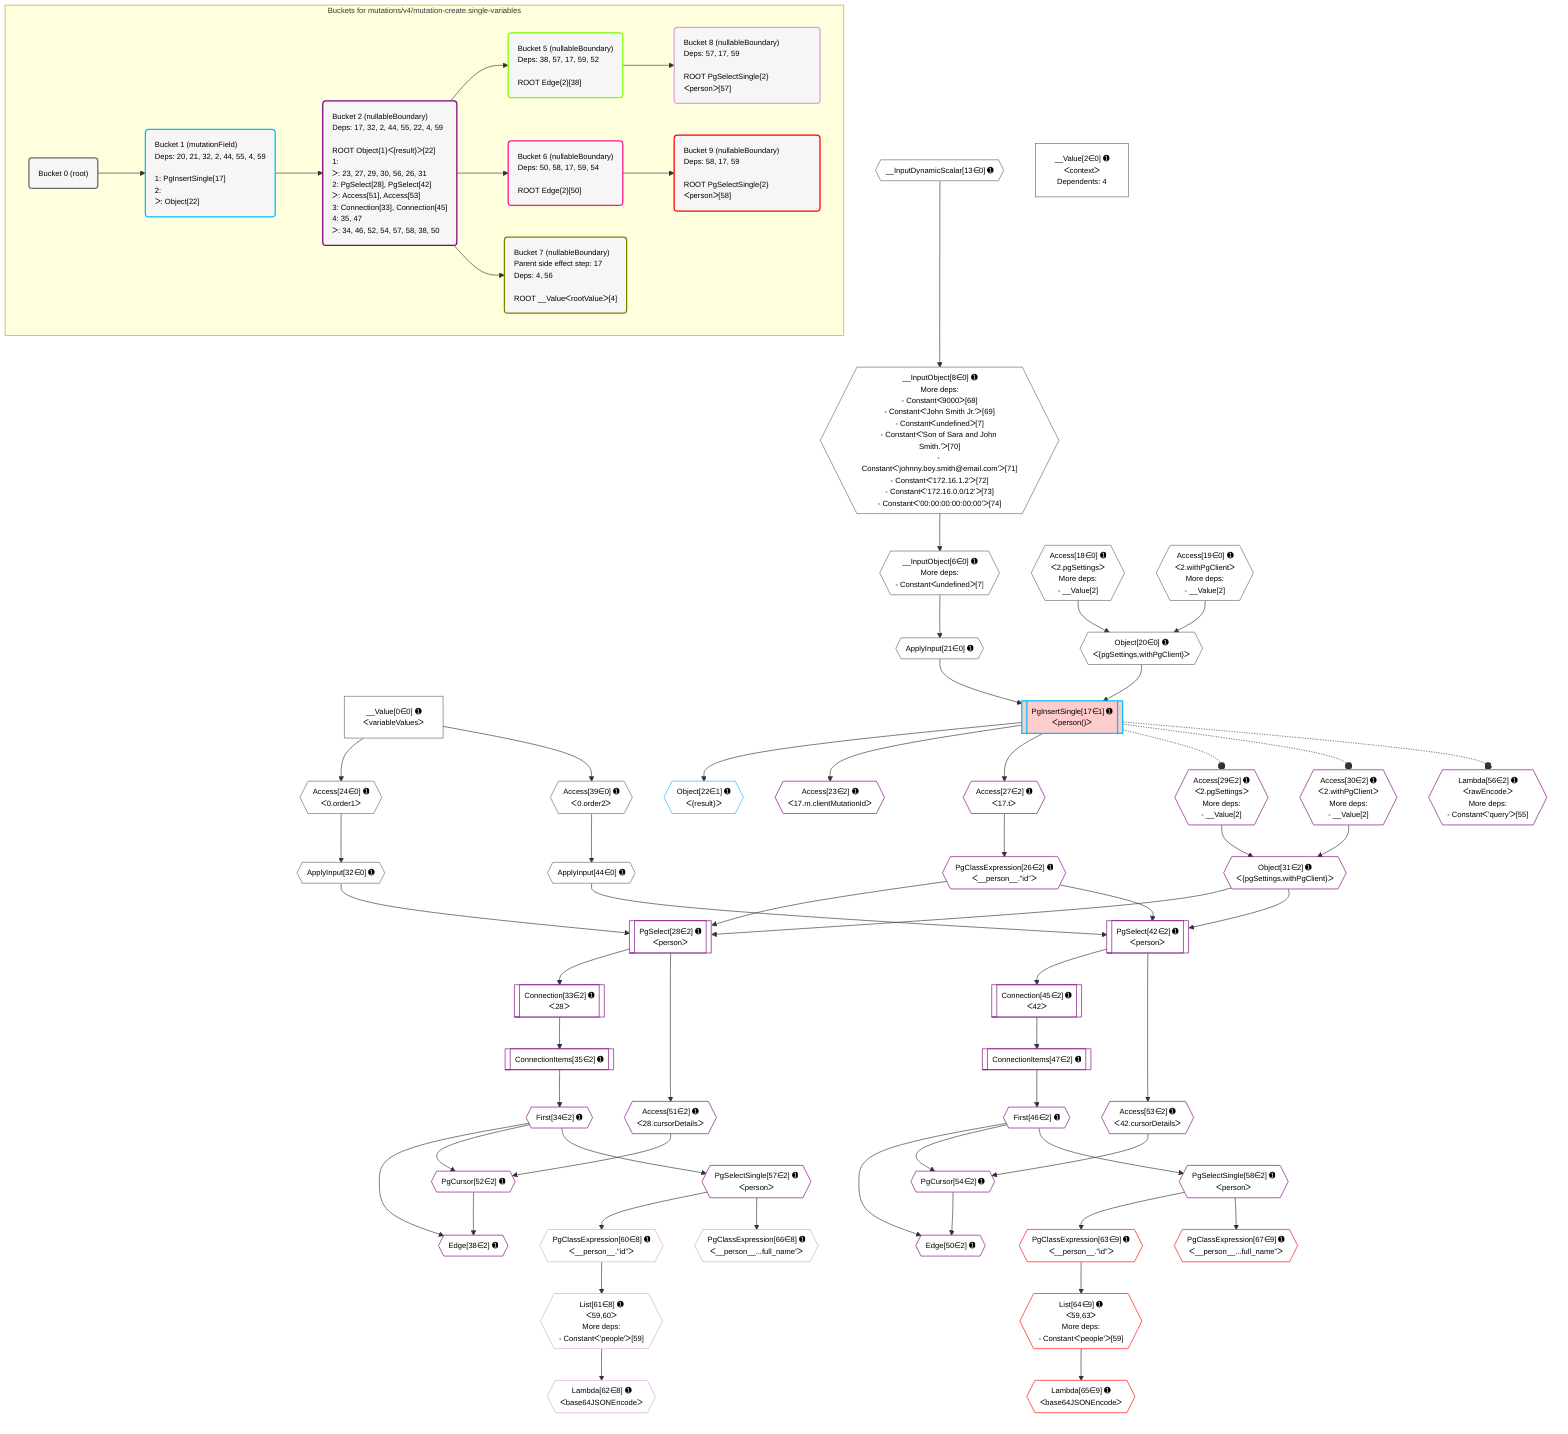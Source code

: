 %%{init: {'themeVariables': { 'fontSize': '12px'}}}%%
graph TD
    classDef path fill:#eee,stroke:#000,color:#000
    classDef plan fill:#fff,stroke-width:1px,color:#000
    classDef itemplan fill:#fff,stroke-width:2px,color:#000
    classDef unbatchedplan fill:#dff,stroke-width:1px,color:#000
    classDef sideeffectplan fill:#fcc,stroke-width:2px,color:#000
    classDef bucket fill:#f6f6f6,color:#000,stroke-width:2px,text-align:left

    subgraph "Buckets for mutations/v4/mutation-create.single-variables"
    Bucket0("Bucket 0 (root)"):::bucket
    Bucket1("Bucket 1 (mutationField)<br />Deps: 20, 21, 32, 2, 44, 55, 4, 59<br /><br />1: PgInsertSingle[17]<br />2: <br />ᐳ: Object[22]"):::bucket
    Bucket2("Bucket 2 (nullableBoundary)<br />Deps: 17, 32, 2, 44, 55, 22, 4, 59<br /><br />ROOT Object{1}ᐸ{result}ᐳ[22]<br />1: <br />ᐳ: 23, 27, 29, 30, 56, 26, 31<br />2: PgSelect[28], PgSelect[42]<br />ᐳ: Access[51], Access[53]<br />3: Connection[33], Connection[45]<br />4: 35, 47<br />ᐳ: 34, 46, 52, 54, 57, 58, 38, 50"):::bucket
    Bucket5("Bucket 5 (nullableBoundary)<br />Deps: 38, 57, 17, 59, 52<br /><br />ROOT Edge{2}[38]"):::bucket
    Bucket6("Bucket 6 (nullableBoundary)<br />Deps: 50, 58, 17, 59, 54<br /><br />ROOT Edge{2}[50]"):::bucket
    Bucket7("Bucket 7 (nullableBoundary)<br />Parent side effect step: 17<br />Deps: 4, 56<br /><br />ROOT __ValueᐸrootValueᐳ[4]"):::bucket
    Bucket8("Bucket 8 (nullableBoundary)<br />Deps: 57, 17, 59<br /><br />ROOT PgSelectSingle{2}ᐸpersonᐳ[57]"):::bucket
    Bucket9("Bucket 9 (nullableBoundary)<br />Deps: 58, 17, 59<br /><br />ROOT PgSelectSingle{2}ᐸpersonᐳ[58]"):::bucket
    end
    Bucket0 --> Bucket1
    Bucket1 --> Bucket2
    Bucket2 --> Bucket5 & Bucket6 & Bucket7
    Bucket5 --> Bucket8
    Bucket6 --> Bucket9

    %% plan dependencies
    __InputObject8{{"__InputObject[8∈0] ➊<br />More deps:<br />- Constantᐸ9000ᐳ[68]<br />- Constantᐸ'John Smith Jr.'ᐳ[69]<br />- Constantᐸundefinedᐳ[7]<br />- Constantᐸ'Son of Sara and John Smith.'ᐳ[70]<br />- Constantᐸ'johnny.boy.smith@email.com'ᐳ[71]<br />- Constantᐸ'172.16.1.2'ᐳ[72]<br />- Constantᐸ'172.16.0.0/12'ᐳ[73]<br />- Constantᐸ'00:00:00:00:00:00'ᐳ[74]"}}:::plan
    __InputDynamicScalar13{{"__InputDynamicScalar[13∈0] ➊"}}:::plan
    __InputDynamicScalar13 --> __InputObject8
    __InputObject6{{"__InputObject[6∈0] ➊<br />More deps:<br />- Constantᐸundefinedᐳ[7]"}}:::plan
    __InputObject8 --> __InputObject6
    Object20{{"Object[20∈0] ➊<br />ᐸ{pgSettings,withPgClient}ᐳ"}}:::plan
    Access18{{"Access[18∈0] ➊<br />ᐸ2.pgSettingsᐳ<br />More deps:<br />- __Value[2]"}}:::plan
    Access19{{"Access[19∈0] ➊<br />ᐸ2.withPgClientᐳ<br />More deps:<br />- __Value[2]"}}:::plan
    Access18 & Access19 --> Object20
    ApplyInput21{{"ApplyInput[21∈0] ➊"}}:::plan
    __InputObject6 --> ApplyInput21
    Access24{{"Access[24∈0] ➊<br />ᐸ0.order1ᐳ"}}:::plan
    __Value0["__Value[0∈0] ➊<br />ᐸvariableValuesᐳ"]:::plan
    __Value0 --> Access24
    ApplyInput32{{"ApplyInput[32∈0] ➊"}}:::plan
    Access24 --> ApplyInput32
    Access39{{"Access[39∈0] ➊<br />ᐸ0.order2ᐳ"}}:::plan
    __Value0 --> Access39
    ApplyInput44{{"ApplyInput[44∈0] ➊"}}:::plan
    Access39 --> ApplyInput44
    __Value2["__Value[2∈0] ➊<br />ᐸcontextᐳ<br />Dependents: 4"]:::plan
    PgInsertSingle17[["PgInsertSingle[17∈1] ➊<br />ᐸperson()ᐳ"]]:::sideeffectplan
    Object20 & ApplyInput21 --> PgInsertSingle17
    Object22{{"Object[22∈1] ➊<br />ᐸ{result}ᐳ"}}:::plan
    PgInsertSingle17 --> Object22
    PgSelect28[["PgSelect[28∈2] ➊<br />ᐸpersonᐳ"]]:::plan
    Object31{{"Object[31∈2] ➊<br />ᐸ{pgSettings,withPgClient}ᐳ"}}:::plan
    PgClassExpression26{{"PgClassExpression[26∈2] ➊<br />ᐸ__person__.”id”ᐳ"}}:::plan
    Object31 & PgClassExpression26 & ApplyInput32 --> PgSelect28
    PgSelect42[["PgSelect[42∈2] ➊<br />ᐸpersonᐳ"]]:::plan
    Object31 & PgClassExpression26 & ApplyInput44 --> PgSelect42
    Access29{{"Access[29∈2] ➊<br />ᐸ2.pgSettingsᐳ<br />More deps:<br />- __Value[2]"}}:::plan
    Access30{{"Access[30∈2] ➊<br />ᐸ2.withPgClientᐳ<br />More deps:<br />- __Value[2]"}}:::plan
    Access29 & Access30 --> Object31
    Edge38{{"Edge[38∈2] ➊"}}:::plan
    First34{{"First[34∈2] ➊"}}:::plan
    PgCursor52{{"PgCursor[52∈2] ➊"}}:::plan
    First34 & PgCursor52 --> Edge38
    Edge50{{"Edge[50∈2] ➊"}}:::plan
    First46{{"First[46∈2] ➊"}}:::plan
    PgCursor54{{"PgCursor[54∈2] ➊"}}:::plan
    First46 & PgCursor54 --> Edge50
    Access51{{"Access[51∈2] ➊<br />ᐸ28.cursorDetailsᐳ"}}:::plan
    First34 & Access51 --> PgCursor52
    Access53{{"Access[53∈2] ➊<br />ᐸ42.cursorDetailsᐳ"}}:::plan
    First46 & Access53 --> PgCursor54
    Access23{{"Access[23∈2] ➊<br />ᐸ17.m.clientMutationIdᐳ"}}:::plan
    PgInsertSingle17 --> Access23
    Access27{{"Access[27∈2] ➊<br />ᐸ17.tᐳ"}}:::plan
    Access27 --> PgClassExpression26
    PgInsertSingle17 --> Access27
    Connection33[["Connection[33∈2] ➊<br />ᐸ28ᐳ"]]:::plan
    PgSelect28 --> Connection33
    ConnectionItems35[["ConnectionItems[35∈2] ➊"]]:::plan
    ConnectionItems35 --> First34
    Connection33 --> ConnectionItems35
    Connection45[["Connection[45∈2] ➊<br />ᐸ42ᐳ"]]:::plan
    PgSelect42 --> Connection45
    ConnectionItems47[["ConnectionItems[47∈2] ➊"]]:::plan
    ConnectionItems47 --> First46
    Connection45 --> ConnectionItems47
    PgSelect28 --> Access51
    PgSelect42 --> Access53
    Lambda56{{"Lambda[56∈2] ➊<br />ᐸrawEncodeᐳ<br />More deps:<br />- Constantᐸ'query'ᐳ[55]"}}:::plan
    PgSelectSingle57{{"PgSelectSingle[57∈2] ➊<br />ᐸpersonᐳ"}}:::plan
    First34 --> PgSelectSingle57
    PgSelectSingle58{{"PgSelectSingle[58∈2] ➊<br />ᐸpersonᐳ"}}:::plan
    First46 --> PgSelectSingle58
    List61{{"List[61∈8] ➊<br />ᐸ59,60ᐳ<br />More deps:<br />- Constantᐸ'people'ᐳ[59]"}}:::plan
    PgClassExpression60{{"PgClassExpression[60∈8] ➊<br />ᐸ__person__.”id”ᐳ"}}:::plan
    PgClassExpression60 --> List61
    PgSelectSingle57 --> PgClassExpression60
    Lambda62{{"Lambda[62∈8] ➊<br />ᐸbase64JSONEncodeᐳ"}}:::plan
    List61 --> Lambda62
    PgClassExpression66{{"PgClassExpression[66∈8] ➊<br />ᐸ__person__...full_name”ᐳ"}}:::plan
    PgSelectSingle57 --> PgClassExpression66
    List64{{"List[64∈9] ➊<br />ᐸ59,63ᐳ<br />More deps:<br />- Constantᐸ'people'ᐳ[59]"}}:::plan
    PgClassExpression63{{"PgClassExpression[63∈9] ➊<br />ᐸ__person__.”id”ᐳ"}}:::plan
    PgClassExpression63 --> List64
    PgSelectSingle58 --> PgClassExpression63
    Lambda65{{"Lambda[65∈9] ➊<br />ᐸbase64JSONEncodeᐳ"}}:::plan
    List64 --> Lambda65
    PgClassExpression67{{"PgClassExpression[67∈9] ➊<br />ᐸ__person__...full_name”ᐳ"}}:::plan
    PgSelectSingle58 --> PgClassExpression67

    %% define steps
    classDef bucket0 stroke:#696969
    class Bucket0,__Value0,__Value2,__InputObject6,__InputObject8,__InputDynamicScalar13,Access18,Access19,Object20,ApplyInput21,Access24,ApplyInput32,Access39,ApplyInput44 bucket0
    classDef bucket1 stroke:#00bfff
    class Bucket1,PgInsertSingle17,Object22 bucket1
    classDef bucket2 stroke:#7f007f
    class Bucket2,Access23,PgClassExpression26,Access27,PgSelect28,Access29,Access30,Object31,Connection33,First34,ConnectionItems35,Edge38,PgSelect42,Connection45,First46,ConnectionItems47,Edge50,Access51,PgCursor52,Access53,PgCursor54,Lambda56,PgSelectSingle57,PgSelectSingle58 bucket2
    classDef bucket5 stroke:#7fff00
    class Bucket5 bucket5
    classDef bucket6 stroke:#ff1493
    class Bucket6 bucket6
    classDef bucket7 stroke:#808000
    class Bucket7 bucket7
    classDef bucket8 stroke:#dda0dd
    class Bucket8,PgClassExpression60,List61,Lambda62,PgClassExpression66 bucket8
    classDef bucket9 stroke:#ff0000
    class Bucket9,PgClassExpression63,List64,Lambda65,PgClassExpression67 bucket9

    %% implicit side effects
    PgInsertSingle17 -.-o Access29
    PgInsertSingle17 -.-o Access30
    PgInsertSingle17 -.-o Lambda56